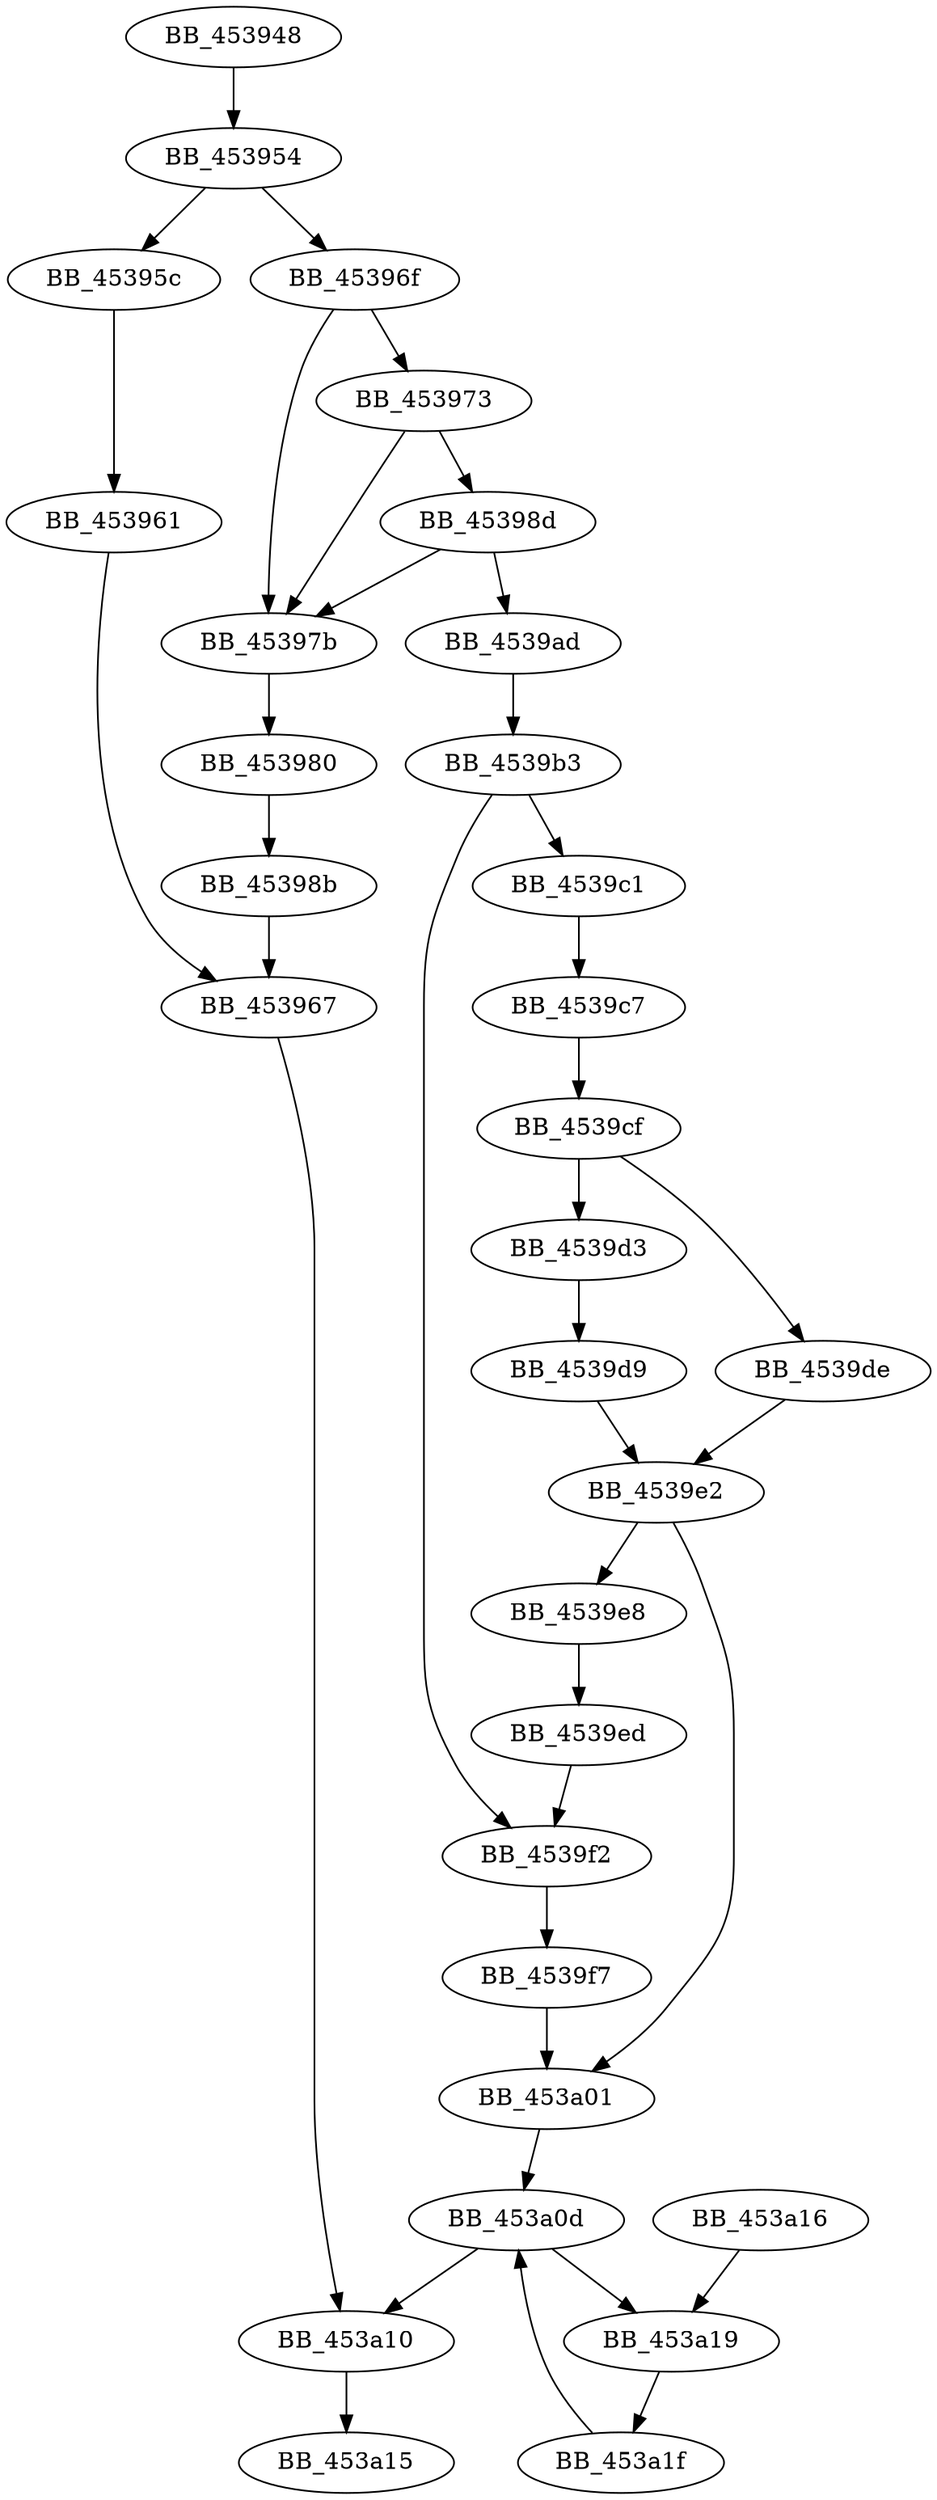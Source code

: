 DiGraph sub_453948{
BB_453948->BB_453954
BB_453954->BB_45395c
BB_453954->BB_45396f
BB_45395c->BB_453961
BB_453961->BB_453967
BB_453967->BB_453a10
BB_45396f->BB_453973
BB_45396f->BB_45397b
BB_453973->BB_45397b
BB_453973->BB_45398d
BB_45397b->BB_453980
BB_453980->BB_45398b
BB_45398b->BB_453967
BB_45398d->BB_45397b
BB_45398d->BB_4539ad
BB_4539ad->BB_4539b3
BB_4539b3->BB_4539c1
BB_4539b3->BB_4539f2
BB_4539c1->BB_4539c7
BB_4539c7->BB_4539cf
BB_4539cf->BB_4539d3
BB_4539cf->BB_4539de
BB_4539d3->BB_4539d9
BB_4539d9->BB_4539e2
BB_4539de->BB_4539e2
BB_4539e2->BB_4539e8
BB_4539e2->BB_453a01
BB_4539e8->BB_4539ed
BB_4539ed->BB_4539f2
BB_4539f2->BB_4539f7
BB_4539f7->BB_453a01
BB_453a01->BB_453a0d
BB_453a0d->BB_453a10
BB_453a0d->BB_453a19
BB_453a10->BB_453a15
BB_453a16->BB_453a19
BB_453a19->BB_453a1f
BB_453a1f->BB_453a0d
}
